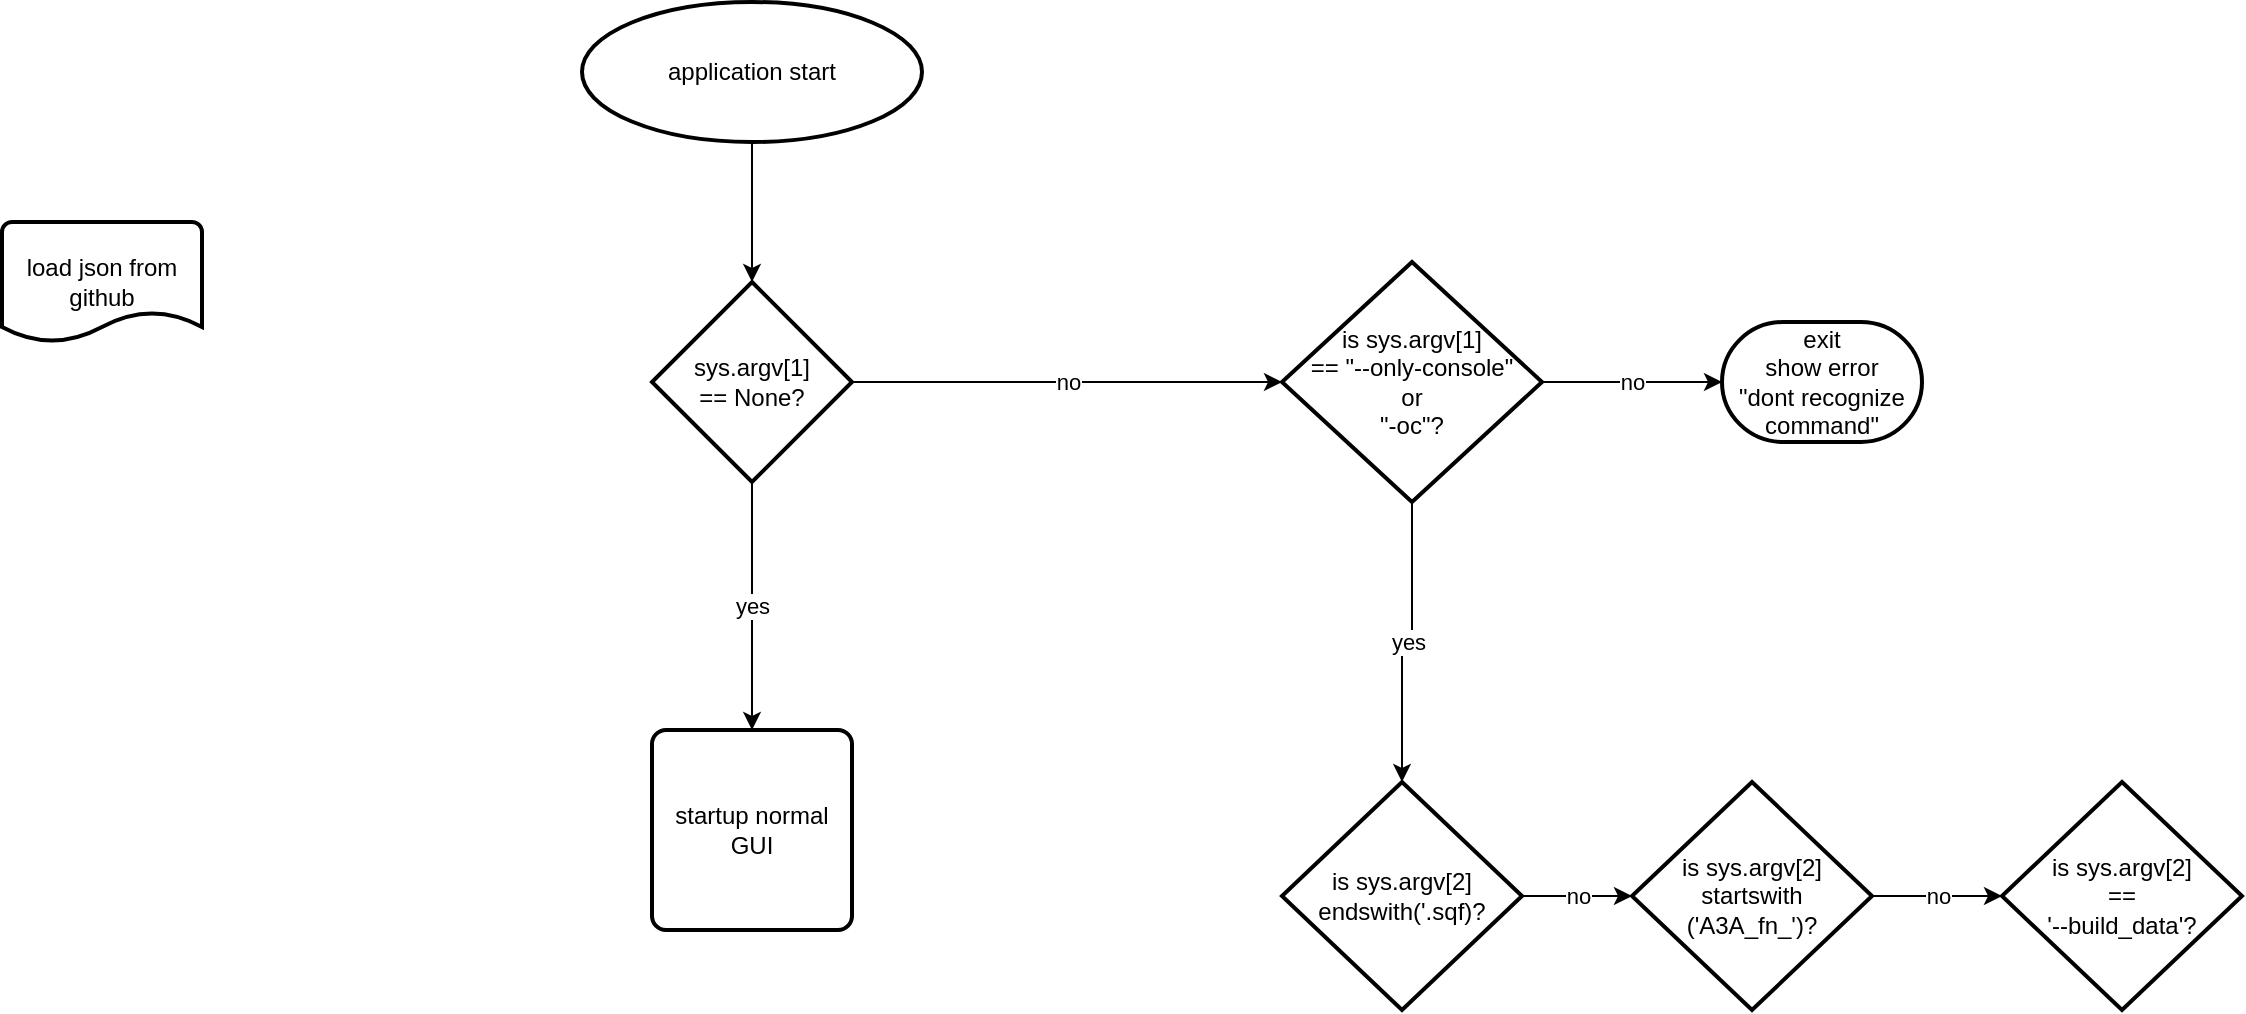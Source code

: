 <mxfile version="13.5.1" type="device"><diagram id="jigUsm1eMfbuSbnR2p3J" name="Page-1"><mxGraphModel dx="1422" dy="815" grid="1" gridSize="10" guides="1" tooltips="1" connect="1" arrows="1" fold="1" page="1" pageScale="1" pageWidth="1169" pageHeight="827" math="0" shadow="0"><root><mxCell id="0"/><mxCell id="1" parent="0"/><mxCell id="vRtEBAtr-w3Qj2E52g-c-9" style="edgeStyle=orthogonalEdgeStyle;rounded=0;orthogonalLoop=1;jettySize=auto;html=1;entryX=0.5;entryY=0;entryDx=0;entryDy=0;entryPerimeter=0;" edge="1" parent="1" source="vRtEBAtr-w3Qj2E52g-c-1" target="vRtEBAtr-w3Qj2E52g-c-2"><mxGeometry relative="1" as="geometry"/></mxCell><mxCell id="vRtEBAtr-w3Qj2E52g-c-1" value="application start&lt;br&gt;" style="strokeWidth=2;html=1;shape=mxgraph.flowchart.start_2;whiteSpace=wrap;" vertex="1" parent="1"><mxGeometry x="420" y="50" width="170" height="70" as="geometry"/></mxCell><mxCell id="vRtEBAtr-w3Qj2E52g-c-3" value="yes" style="edgeStyle=orthogonalEdgeStyle;rounded=0;orthogonalLoop=1;jettySize=auto;html=1;entryX=0.5;entryY=0;entryDx=0;entryDy=0;" edge="1" parent="1" source="vRtEBAtr-w3Qj2E52g-c-2" target="vRtEBAtr-w3Qj2E52g-c-8"><mxGeometry relative="1" as="geometry"><mxPoint x="505.0" y="400" as="targetPoint"/></mxGeometry></mxCell><mxCell id="vRtEBAtr-w3Qj2E52g-c-4" value="no" style="edgeStyle=orthogonalEdgeStyle;rounded=0;orthogonalLoop=1;jettySize=auto;html=1;entryX=0;entryY=0.5;entryDx=0;entryDy=0;entryPerimeter=0;" edge="1" parent="1" source="vRtEBAtr-w3Qj2E52g-c-2" target="vRtEBAtr-w3Qj2E52g-c-5"><mxGeometry relative="1" as="geometry"><mxPoint x="750" y="240" as="targetPoint"/></mxGeometry></mxCell><mxCell id="vRtEBAtr-w3Qj2E52g-c-2" value="sys.argv[1]&lt;br&gt;== None?" style="strokeWidth=2;html=1;shape=mxgraph.flowchart.decision;whiteSpace=wrap;" vertex="1" parent="1"><mxGeometry x="455" y="190" width="100" height="100" as="geometry"/></mxCell><mxCell id="vRtEBAtr-w3Qj2E52g-c-7" value="no" style="edgeStyle=orthogonalEdgeStyle;rounded=0;orthogonalLoop=1;jettySize=auto;html=1;entryX=0;entryY=0.5;entryDx=0;entryDy=0;entryPerimeter=0;" edge="1" parent="1" source="vRtEBAtr-w3Qj2E52g-c-5" target="vRtEBAtr-w3Qj2E52g-c-6"><mxGeometry relative="1" as="geometry"/></mxCell><mxCell id="vRtEBAtr-w3Qj2E52g-c-17" value="yes" style="edgeStyle=orthogonalEdgeStyle;rounded=0;orthogonalLoop=1;jettySize=auto;html=1;" edge="1" parent="1" source="vRtEBAtr-w3Qj2E52g-c-5" target="vRtEBAtr-w3Qj2E52g-c-10"><mxGeometry relative="1" as="geometry"/></mxCell><mxCell id="vRtEBAtr-w3Qj2E52g-c-5" value="is sys.argv[1]&lt;br&gt;== &quot;--only-console&quot;&lt;br&gt;or&lt;br&gt;&quot;-oc&quot;?" style="strokeWidth=2;html=1;shape=mxgraph.flowchart.decision;whiteSpace=wrap;" vertex="1" parent="1"><mxGeometry x="770" y="180" width="130" height="120" as="geometry"/></mxCell><mxCell id="vRtEBAtr-w3Qj2E52g-c-6" value="exit&lt;br&gt;show error&lt;br&gt;&quot;dont recognize&lt;br&gt;command&quot;" style="strokeWidth=2;html=1;shape=mxgraph.flowchart.terminator;whiteSpace=wrap;" vertex="1" parent="1"><mxGeometry x="990" y="210" width="100" height="60" as="geometry"/></mxCell><mxCell id="vRtEBAtr-w3Qj2E52g-c-8" value="startup normal&lt;br&gt;GUI" style="rounded=1;whiteSpace=wrap;html=1;absoluteArcSize=1;arcSize=14;strokeWidth=2;" vertex="1" parent="1"><mxGeometry x="455" y="414" width="100" height="100" as="geometry"/></mxCell><mxCell id="vRtEBAtr-w3Qj2E52g-c-13" value="no" style="edgeStyle=orthogonalEdgeStyle;rounded=0;orthogonalLoop=1;jettySize=auto;html=1;entryX=0;entryY=0.5;entryDx=0;entryDy=0;entryPerimeter=0;" edge="1" parent="1" source="vRtEBAtr-w3Qj2E52g-c-10" target="vRtEBAtr-w3Qj2E52g-c-12"><mxGeometry relative="1" as="geometry"/></mxCell><mxCell id="vRtEBAtr-w3Qj2E52g-c-10" value="is sys.argv[2]&lt;br&gt;endswith('.sqf)?" style="strokeWidth=2;html=1;shape=mxgraph.flowchart.decision;whiteSpace=wrap;" vertex="1" parent="1"><mxGeometry x="770" y="440" width="120" height="114" as="geometry"/></mxCell><mxCell id="vRtEBAtr-w3Qj2E52g-c-19" value="no" style="edgeStyle=orthogonalEdgeStyle;rounded=0;orthogonalLoop=1;jettySize=auto;html=1;entryX=0;entryY=0.5;entryDx=0;entryDy=0;entryPerimeter=0;" edge="1" parent="1" source="vRtEBAtr-w3Qj2E52g-c-12" target="vRtEBAtr-w3Qj2E52g-c-18"><mxGeometry relative="1" as="geometry"/></mxCell><mxCell id="vRtEBAtr-w3Qj2E52g-c-12" value="is sys.argv[2]&lt;br&gt;startswith&lt;br&gt;('A3A_fn_')?" style="strokeWidth=2;html=1;shape=mxgraph.flowchart.decision;whiteSpace=wrap;" vertex="1" parent="1"><mxGeometry x="945" y="440" width="120" height="114" as="geometry"/></mxCell><mxCell id="vRtEBAtr-w3Qj2E52g-c-15" value="load json from&lt;br&gt;github" style="strokeWidth=2;html=1;shape=mxgraph.flowchart.document2;whiteSpace=wrap;size=0.25;" vertex="1" parent="1"><mxGeometry x="130" y="160" width="100" height="60" as="geometry"/></mxCell><mxCell id="vRtEBAtr-w3Qj2E52g-c-18" value="is sys.argv[2]&lt;br&gt;==&lt;br&gt;'--build_data'?" style="strokeWidth=2;html=1;shape=mxgraph.flowchart.decision;whiteSpace=wrap;" vertex="1" parent="1"><mxGeometry x="1130" y="440" width="120" height="114" as="geometry"/></mxCell></root></mxGraphModel></diagram></mxfile>
